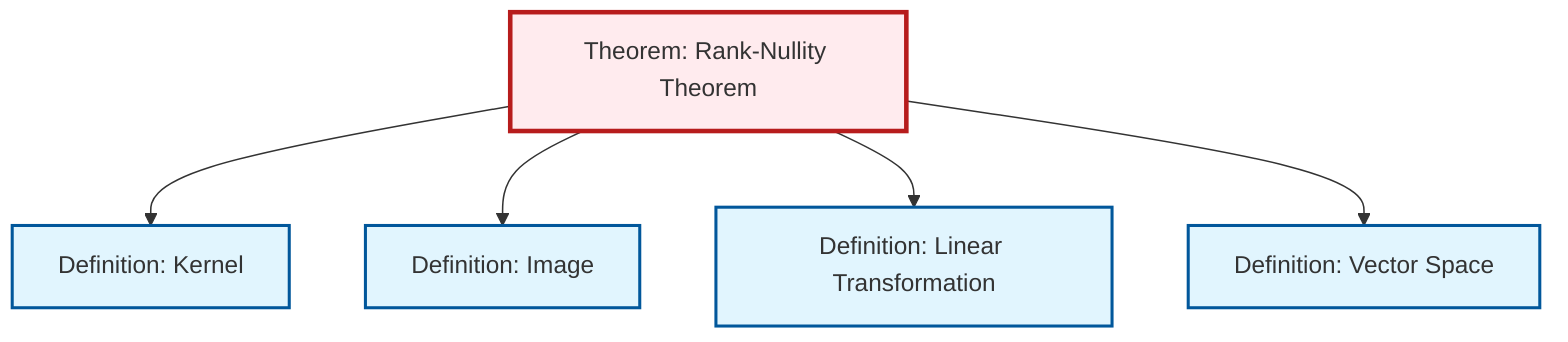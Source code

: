 graph TD
    classDef definition fill:#e1f5fe,stroke:#01579b,stroke-width:2px
    classDef theorem fill:#f3e5f5,stroke:#4a148c,stroke-width:2px
    classDef axiom fill:#fff3e0,stroke:#e65100,stroke-width:2px
    classDef example fill:#e8f5e9,stroke:#1b5e20,stroke-width:2px
    classDef current fill:#ffebee,stroke:#b71c1c,stroke-width:3px
    def-linear-transformation["Definition: Linear Transformation"]:::definition
    def-image["Definition: Image"]:::definition
    thm-rank-nullity["Theorem: Rank-Nullity Theorem"]:::theorem
    def-kernel["Definition: Kernel"]:::definition
    def-vector-space["Definition: Vector Space"]:::definition
    thm-rank-nullity --> def-kernel
    thm-rank-nullity --> def-image
    thm-rank-nullity --> def-linear-transformation
    thm-rank-nullity --> def-vector-space
    class thm-rank-nullity current
